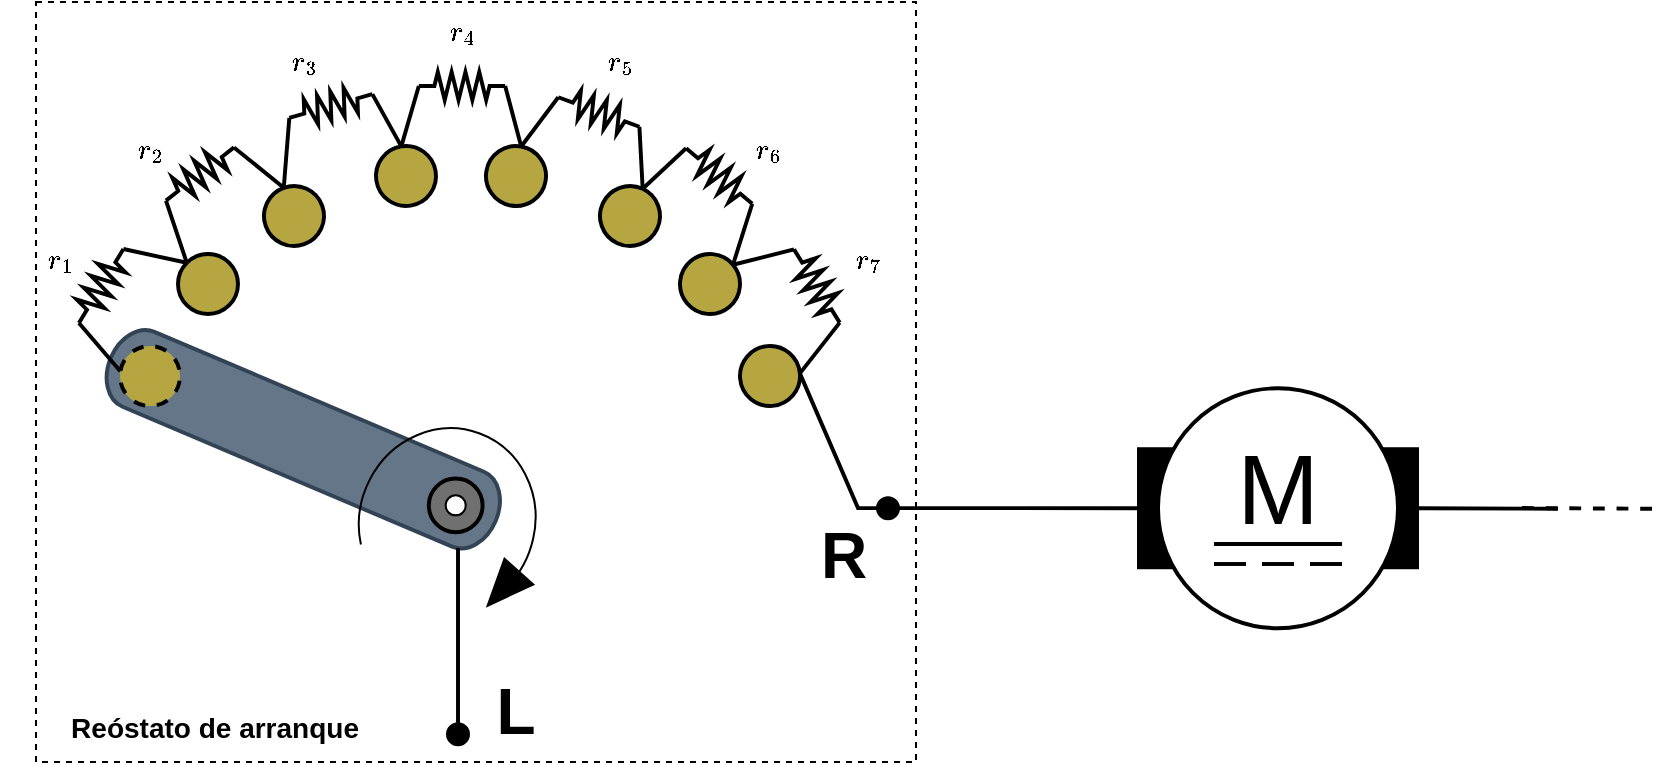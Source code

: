 <mxfile version="27.0.9">
  <diagram name="Page-1" id="MIKwasgMDxJdLBR449PK">
    <mxGraphModel dx="1544" dy="1020" grid="1" gridSize="10" guides="1" tooltips="1" connect="1" arrows="1" fold="1" page="1" pageScale="1" pageWidth="1169" pageHeight="827" math="1" shadow="0">
      <root>
        <mxCell id="0" />
        <mxCell id="1" parent="0" />
        <mxCell id="F97Cwb_G5MunfwHorPPL-83" value="&lt;div&gt;&lt;br&gt;&lt;/div&gt;&lt;div&gt;&lt;br&gt;&lt;/div&gt;&lt;div&gt;&lt;br&gt;&lt;/div&gt;&lt;div&gt;&lt;br&gt;&lt;/div&gt;&lt;div&gt;&lt;br&gt;&lt;/div&gt;&lt;div&gt;&lt;br&gt;&lt;/div&gt;&lt;div&gt;&lt;br&gt;&lt;/div&gt;&lt;div&gt;&lt;br&gt;&lt;/div&gt;&lt;div&gt;&lt;br&gt;&lt;/div&gt;&lt;div&gt;&lt;br&gt;&lt;/div&gt;&lt;div&gt;&lt;br&gt;&lt;/div&gt;&lt;div&gt;&lt;br&gt;&lt;/div&gt;&lt;div&gt;&lt;br&gt;&lt;/div&gt;&lt;div&gt;&lt;br&gt;&lt;/div&gt;&lt;div&gt;&lt;br&gt;&lt;/div&gt;&lt;div&gt;&lt;br&gt;&lt;/div&gt;&lt;div&gt;&lt;br&gt;&lt;/div&gt;&lt;div&gt;&lt;br&gt;&lt;/div&gt;&lt;div&gt;&lt;br&gt;&lt;/div&gt;&lt;div&gt;&lt;br&gt;&lt;/div&gt;&lt;div&gt;&lt;br&gt;&lt;/div&gt;&lt;div&gt;&lt;br&gt;&lt;/div&gt;&lt;div&gt;&lt;br&gt;&lt;/div&gt;&lt;div&gt;&lt;br&gt;&lt;/div&gt;&lt;b&gt;&lt;font style=&quot;font-size: 14px;&quot;&gt;&amp;nbsp; &amp;nbsp; Reóstato de arranque&lt;/font&gt;&lt;/b&gt;" style="rounded=0;whiteSpace=wrap;html=1;align=left;fillStyle=solid;dashed=1;" vertex="1" parent="1">
          <mxGeometry x="199" y="90" width="440" height="380" as="geometry" />
        </mxCell>
        <mxCell id="F97Cwb_G5MunfwHorPPL-46" value="" style="verticalLabelPosition=bottom;outlineConnect=0;align=center;dashed=0;html=1;verticalAlign=top;shape=mxgraph.pid2misc.column;columnType=common;rotation=-67;strokeWidth=1.968;fillColor=#647687;fontColor=#ffffff;strokeColor=#314354;" vertex="1" parent="1">
          <mxGeometry x="312.28" y="204.12" width="40.72" height="209" as="geometry" />
        </mxCell>
        <mxCell id="F97Cwb_G5MunfwHorPPL-1" value="" style="ellipse;whiteSpace=wrap;html=1;aspect=fixed;strokeWidth=1.968;rotation=0;fillColor=#B5A642;" vertex="1" parent="1">
          <mxGeometry x="270" y="216" width="30" height="30" as="geometry" />
        </mxCell>
        <mxCell id="F97Cwb_G5MunfwHorPPL-3" value="" style="ellipse;whiteSpace=wrap;html=1;aspect=fixed;strokeWidth=1.968;rotation=-20;fillColor=#B5A642;" vertex="1" parent="1">
          <mxGeometry x="313" y="182" width="30" height="30" as="geometry" />
        </mxCell>
        <mxCell id="F97Cwb_G5MunfwHorPPL-4" value="" style="ellipse;whiteSpace=wrap;html=1;aspect=fixed;strokeWidth=1.968;rotation=-9;fillColor=#B5A642;" vertex="1" parent="1">
          <mxGeometry x="369" y="162" width="30" height="30" as="geometry" />
        </mxCell>
        <mxCell id="F97Cwb_G5MunfwHorPPL-5" value="" style="ellipse;whiteSpace=wrap;html=1;aspect=fixed;strokeWidth=1.968;rotation=10;fillColor=#B5A642;" vertex="1" parent="1">
          <mxGeometry x="424" y="162" width="30" height="30" as="geometry" />
        </mxCell>
        <mxCell id="F97Cwb_G5MunfwHorPPL-6" value="" style="ellipse;whiteSpace=wrap;html=1;aspect=fixed;strokeWidth=1.968;rotation=25;fillColor=#B5A642;" vertex="1" parent="1">
          <mxGeometry x="481" y="182" width="30" height="30" as="geometry" />
        </mxCell>
        <mxCell id="F97Cwb_G5MunfwHorPPL-7" value="" style="ellipse;whiteSpace=wrap;html=1;aspect=fixed;strokeWidth=1.968;rotation=5;fillColor=#B5A642;" vertex="1" parent="1">
          <mxGeometry x="521" y="216" width="30" height="30" as="geometry" />
        </mxCell>
        <mxCell id="F97Cwb_G5MunfwHorPPL-8" value="" style="ellipse;whiteSpace=wrap;html=1;aspect=fixed;strokeWidth=1.968;dashed=1;rotation=9;fillColor=#B5A642;" vertex="1" parent="1">
          <mxGeometry x="241" y="262" width="30" height="30" as="geometry" />
        </mxCell>
        <mxCell id="F97Cwb_G5MunfwHorPPL-9" value="" style="ellipse;whiteSpace=wrap;html=1;aspect=fixed;strokeWidth=1.968;rotation=-5;fillColor=#B5A642;" vertex="1" parent="1">
          <mxGeometry x="551" y="262" width="30" height="30" as="geometry" />
        </mxCell>
        <mxCell id="F97Cwb_G5MunfwHorPPL-22" style="rounded=0;orthogonalLoop=1;jettySize=auto;html=1;exitX=1;exitY=0.5;exitDx=0;exitDy=0;exitPerimeter=0;entryX=0;entryY=0;entryDx=0;entryDy=0;endArrow=none;startFill=0;strokeWidth=1.968;" edge="1" parent="1" source="F97Cwb_G5MunfwHorPPL-10" target="F97Cwb_G5MunfwHorPPL-1">
          <mxGeometry relative="1" as="geometry" />
        </mxCell>
        <mxCell id="F97Cwb_G5MunfwHorPPL-24" style="rounded=0;orthogonalLoop=1;jettySize=auto;html=1;exitX=0;exitY=0.5;exitDx=0;exitDy=0;exitPerimeter=0;entryX=0;entryY=0.5;entryDx=0;entryDy=0;endArrow=none;startFill=0;strokeWidth=1.968;" edge="1" parent="1" source="F97Cwb_G5MunfwHorPPL-10" target="F97Cwb_G5MunfwHorPPL-8">
          <mxGeometry relative="1" as="geometry" />
        </mxCell>
        <mxCell id="F97Cwb_G5MunfwHorPPL-10" value="" style="pointerEvents=1;verticalLabelPosition=bottom;shadow=0;dashed=0;align=center;html=1;verticalAlign=top;shape=mxgraph.electrical.resistors.resistor_2;rotation=-59;strokeWidth=1.968;" vertex="1" parent="1">
          <mxGeometry x="210" y="225" width="43.17" height="14" as="geometry" />
        </mxCell>
        <mxCell id="F97Cwb_G5MunfwHorPPL-25" style="rounded=0;orthogonalLoop=1;jettySize=auto;html=1;exitX=0;exitY=0.5;exitDx=0;exitDy=0;exitPerimeter=0;entryX=0;entryY=0;entryDx=0;entryDy=0;endArrow=none;startFill=0;strokeWidth=1.968;" edge="1" parent="1" source="F97Cwb_G5MunfwHorPPL-12" target="F97Cwb_G5MunfwHorPPL-1">
          <mxGeometry relative="1" as="geometry" />
        </mxCell>
        <mxCell id="F97Cwb_G5MunfwHorPPL-26" style="rounded=0;orthogonalLoop=1;jettySize=auto;html=1;exitX=1;exitY=0.5;exitDx=0;exitDy=0;exitPerimeter=0;entryX=0.5;entryY=0;entryDx=0;entryDy=0;endArrow=none;startFill=0;strokeWidth=1.968;" edge="1" parent="1" source="F97Cwb_G5MunfwHorPPL-12" target="F97Cwb_G5MunfwHorPPL-3">
          <mxGeometry relative="1" as="geometry" />
        </mxCell>
        <mxCell id="F97Cwb_G5MunfwHorPPL-12" value="" style="pointerEvents=1;verticalLabelPosition=bottom;shadow=0;dashed=0;align=center;html=1;verticalAlign=top;shape=mxgraph.electrical.resistors.resistor_2;rotation=-38;strokeWidth=1.968;" vertex="1" parent="1">
          <mxGeometry x="259.41" y="169" width="43.17" height="14" as="geometry" />
        </mxCell>
        <mxCell id="F97Cwb_G5MunfwHorPPL-27" style="rounded=0;orthogonalLoop=1;jettySize=auto;html=1;exitX=0;exitY=0.5;exitDx=0;exitDy=0;exitPerimeter=0;endArrow=none;startFill=0;strokeWidth=1.968;entryX=0.5;entryY=0;entryDx=0;entryDy=0;" edge="1" parent="1" source="F97Cwb_G5MunfwHorPPL-13" target="F97Cwb_G5MunfwHorPPL-3">
          <mxGeometry relative="1" as="geometry">
            <mxPoint x="326.571" y="182" as="targetPoint" />
          </mxGeometry>
        </mxCell>
        <mxCell id="F97Cwb_G5MunfwHorPPL-28" style="rounded=0;orthogonalLoop=1;jettySize=auto;html=1;exitX=1;exitY=0.5;exitDx=0;exitDy=0;exitPerimeter=0;entryX=0.5;entryY=0;entryDx=0;entryDy=0;endArrow=none;startFill=0;strokeWidth=1.968;" edge="1" parent="1" source="F97Cwb_G5MunfwHorPPL-13" target="F97Cwb_G5MunfwHorPPL-4">
          <mxGeometry relative="1" as="geometry" />
        </mxCell>
        <mxCell id="F97Cwb_G5MunfwHorPPL-13" value="" style="pointerEvents=1;verticalLabelPosition=bottom;shadow=0;dashed=0;align=center;html=1;verticalAlign=top;shape=mxgraph.electrical.resistors.resistor_2;rotation=-16;strokeWidth=1.968;" vertex="1" parent="1">
          <mxGeometry x="324.83" y="135" width="43.17" height="14" as="geometry" />
        </mxCell>
        <mxCell id="F97Cwb_G5MunfwHorPPL-29" style="rounded=0;orthogonalLoop=1;jettySize=auto;html=1;exitX=0;exitY=0.5;exitDx=0;exitDy=0;exitPerimeter=0;entryX=0.5;entryY=0;entryDx=0;entryDy=0;endArrow=none;startFill=0;strokeWidth=1.968;" edge="1" parent="1" source="F97Cwb_G5MunfwHorPPL-14" target="F97Cwb_G5MunfwHorPPL-4">
          <mxGeometry relative="1" as="geometry" />
        </mxCell>
        <mxCell id="F97Cwb_G5MunfwHorPPL-30" style="rounded=0;orthogonalLoop=1;jettySize=auto;html=1;exitX=1;exitY=0.5;exitDx=0;exitDy=0;exitPerimeter=0;entryX=0.5;entryY=0;entryDx=0;entryDy=0;endArrow=none;startFill=0;strokeWidth=1.968;" edge="1" parent="1" source="F97Cwb_G5MunfwHorPPL-14" target="F97Cwb_G5MunfwHorPPL-5">
          <mxGeometry relative="1" as="geometry" />
        </mxCell>
        <mxCell id="F97Cwb_G5MunfwHorPPL-14" value="" style="pointerEvents=1;verticalLabelPosition=bottom;shadow=0;dashed=0;align=center;html=1;verticalAlign=top;shape=mxgraph.electrical.resistors.resistor_2;rotation=0;strokeWidth=1.968;" vertex="1" parent="1">
          <mxGeometry x="390.41" y="125" width="43.17" height="14" as="geometry" />
        </mxCell>
        <mxCell id="F97Cwb_G5MunfwHorPPL-31" style="rounded=0;orthogonalLoop=1;jettySize=auto;html=1;exitX=0;exitY=0.5;exitDx=0;exitDy=0;exitPerimeter=0;entryX=0.5;entryY=0;entryDx=0;entryDy=0;endArrow=none;startFill=0;strokeWidth=1.968;" edge="1" parent="1" source="F97Cwb_G5MunfwHorPPL-15" target="F97Cwb_G5MunfwHorPPL-5">
          <mxGeometry relative="1" as="geometry" />
        </mxCell>
        <mxCell id="F97Cwb_G5MunfwHorPPL-32" style="rounded=0;orthogonalLoop=1;jettySize=auto;html=1;exitX=1;exitY=0.5;exitDx=0;exitDy=0;exitPerimeter=0;entryX=0.5;entryY=0;entryDx=0;entryDy=0;endArrow=none;startFill=0;strokeWidth=1.968;" edge="1" parent="1" source="F97Cwb_G5MunfwHorPPL-15" target="F97Cwb_G5MunfwHorPPL-6">
          <mxGeometry relative="1" as="geometry" />
        </mxCell>
        <mxCell id="F97Cwb_G5MunfwHorPPL-15" value="" style="pointerEvents=1;verticalLabelPosition=bottom;shadow=0;dashed=0;align=center;html=1;verticalAlign=top;shape=mxgraph.electrical.resistors.resistor_2;rotation=20;strokeWidth=1.968;" vertex="1" parent="1">
          <mxGeometry x="458.83" y="138" width="43.17" height="14" as="geometry" />
        </mxCell>
        <mxCell id="F97Cwb_G5MunfwHorPPL-34" style="rounded=0;orthogonalLoop=1;jettySize=auto;html=1;exitX=0;exitY=0.5;exitDx=0;exitDy=0;exitPerimeter=0;entryX=0.5;entryY=0;entryDx=0;entryDy=0;endArrow=none;startFill=0;strokeWidth=1.968;" edge="1" parent="1" source="F97Cwb_G5MunfwHorPPL-16" target="F97Cwb_G5MunfwHorPPL-6">
          <mxGeometry relative="1" as="geometry" />
        </mxCell>
        <mxCell id="F97Cwb_G5MunfwHorPPL-35" style="rounded=0;orthogonalLoop=1;jettySize=auto;html=1;exitX=1;exitY=0.5;exitDx=0;exitDy=0;exitPerimeter=0;entryX=1;entryY=0;entryDx=0;entryDy=0;endArrow=none;startFill=0;strokeWidth=1.968;" edge="1" parent="1" source="F97Cwb_G5MunfwHorPPL-16" target="F97Cwb_G5MunfwHorPPL-7">
          <mxGeometry relative="1" as="geometry" />
        </mxCell>
        <mxCell id="F97Cwb_G5MunfwHorPPL-16" value="" style="pointerEvents=1;verticalLabelPosition=bottom;shadow=0;dashed=0;align=center;html=1;verticalAlign=top;shape=mxgraph.electrical.resistors.resistor_2;rotation=40;strokeWidth=1.968;" vertex="1" parent="1">
          <mxGeometry x="519" y="170" width="43.17" height="14" as="geometry" />
        </mxCell>
        <mxCell id="F97Cwb_G5MunfwHorPPL-36" style="rounded=0;orthogonalLoop=1;jettySize=auto;html=1;exitX=0;exitY=0.5;exitDx=0;exitDy=0;exitPerimeter=0;entryX=1;entryY=0;entryDx=0;entryDy=0;endArrow=none;startFill=0;strokeWidth=1.968;" edge="1" parent="1" source="F97Cwb_G5MunfwHorPPL-17" target="F97Cwb_G5MunfwHorPPL-7">
          <mxGeometry relative="1" as="geometry" />
        </mxCell>
        <mxCell id="F97Cwb_G5MunfwHorPPL-37" style="rounded=0;orthogonalLoop=1;jettySize=auto;html=1;exitX=1;exitY=0.5;exitDx=0;exitDy=0;exitPerimeter=0;entryX=1;entryY=0.5;entryDx=0;entryDy=0;endArrow=none;startFill=0;strokeWidth=1.968;" edge="1" parent="1" source="F97Cwb_G5MunfwHorPPL-17" target="F97Cwb_G5MunfwHorPPL-9">
          <mxGeometry relative="1" as="geometry" />
        </mxCell>
        <mxCell id="F97Cwb_G5MunfwHorPPL-17" value="" style="pointerEvents=1;verticalLabelPosition=bottom;shadow=0;dashed=0;align=center;html=1;verticalAlign=top;shape=mxgraph.electrical.resistors.resistor_2;rotation=58;strokeWidth=1.968;" vertex="1" parent="1">
          <mxGeometry x="567.83" y="225" width="43.17" height="14" as="geometry" />
        </mxCell>
        <mxCell id="F97Cwb_G5MunfwHorPPL-57" value="$$r_1$$" style="text;html=1;align=center;verticalAlign=middle;whiteSpace=wrap;rounded=0;" vertex="1" parent="1">
          <mxGeometry x="181" y="204.12" width="60" height="30" as="geometry" />
        </mxCell>
        <mxCell id="F97Cwb_G5MunfwHorPPL-58" value="$$r_2$$" style="text;html=1;align=center;verticalAlign=middle;whiteSpace=wrap;rounded=0;" vertex="1" parent="1">
          <mxGeometry x="226" y="149" width="60" height="30" as="geometry" />
        </mxCell>
        <mxCell id="F97Cwb_G5MunfwHorPPL-59" value="$$r_3$$" style="text;html=1;align=center;verticalAlign=middle;whiteSpace=wrap;rounded=0;" vertex="1" parent="1">
          <mxGeometry x="302.64" y="105" width="60" height="30" as="geometry" />
        </mxCell>
        <mxCell id="F97Cwb_G5MunfwHorPPL-60" value="$$r_4$$" style="text;html=1;align=center;verticalAlign=middle;whiteSpace=wrap;rounded=0;" vertex="1" parent="1">
          <mxGeometry x="382" y="90" width="60" height="30" as="geometry" />
        </mxCell>
        <mxCell id="F97Cwb_G5MunfwHorPPL-61" value="$$r_5$$" style="text;html=1;align=center;verticalAlign=middle;whiteSpace=wrap;rounded=0;" vertex="1" parent="1">
          <mxGeometry x="461" y="105" width="60" height="30" as="geometry" />
        </mxCell>
        <mxCell id="F97Cwb_G5MunfwHorPPL-62" value="$$r_6$$" style="text;html=1;align=center;verticalAlign=middle;whiteSpace=wrap;rounded=0;" vertex="1" parent="1">
          <mxGeometry x="535" y="149" width="60" height="30" as="geometry" />
        </mxCell>
        <mxCell id="F97Cwb_G5MunfwHorPPL-63" value="$$r_7$$" style="text;html=1;align=center;verticalAlign=middle;whiteSpace=wrap;rounded=0;" vertex="1" parent="1">
          <mxGeometry x="585" y="204.12" width="60" height="30" as="geometry" />
        </mxCell>
        <mxCell id="F97Cwb_G5MunfwHorPPL-48" value="" style="verticalLabelPosition=bottom;shadow=0;dashed=0;align=center;html=1;verticalAlign=top;shape=mxgraph.electrical.rot_mech.verticalLabelPosition=bottom;shadow=0;dashed=0;align=center;fillColor=strokeColor;html=1;verticalAlign=top;strokeWidth=1;shape=mxgraph.electrical.rot_mech.rotation;flipV=1;flipH=0;direction=north;rotation=-70;" vertex="1" parent="1">
          <mxGeometry x="367.15" y="291.68" width="83.41" height="100" as="geometry" />
        </mxCell>
        <mxCell id="F97Cwb_G5MunfwHorPPL-72" value="" style="group;strokeWidth=1.968;" vertex="1" connectable="0" parent="1">
          <mxGeometry x="750" y="283.12" width="140" height="120" as="geometry" />
        </mxCell>
        <mxCell id="F97Cwb_G5MunfwHorPPL-66" value="" style="rounded=0;whiteSpace=wrap;html=1;fillColor=#000000;" vertex="1" parent="F97Cwb_G5MunfwHorPPL-72">
          <mxGeometry y="30" width="140" height="60" as="geometry" />
        </mxCell>
        <mxCell id="F97Cwb_G5MunfwHorPPL-65" value="&lt;font style=&quot;font-size: 49px;&quot;&gt;M&lt;/font&gt;&lt;div&gt;&lt;sup&gt;&lt;font style=&quot;&quot;&gt;&lt;br&gt;&lt;/font&gt;&lt;/sup&gt;&lt;/div&gt;" style="ellipse;whiteSpace=wrap;html=1;aspect=fixed;strokeWidth=1.968;" vertex="1" parent="F97Cwb_G5MunfwHorPPL-72">
          <mxGeometry x="10" width="120" height="120" as="geometry" />
        </mxCell>
        <mxCell id="F97Cwb_G5MunfwHorPPL-71" value="" style="group" vertex="1" connectable="0" parent="F97Cwb_G5MunfwHorPPL-72">
          <mxGeometry x="38" y="77.88" width="64" height="10" as="geometry" />
        </mxCell>
        <mxCell id="F97Cwb_G5MunfwHorPPL-67" value="" style="endArrow=none;html=1;rounded=0;strokeWidth=1.968;" edge="1" parent="F97Cwb_G5MunfwHorPPL-71">
          <mxGeometry width="50" height="50" relative="1" as="geometry">
            <mxPoint as="sourcePoint" />
            <mxPoint x="64" as="targetPoint" />
          </mxGeometry>
        </mxCell>
        <mxCell id="F97Cwb_G5MunfwHorPPL-68" value="" style="endArrow=none;html=1;rounded=0;strokeWidth=1.968;" edge="1" parent="F97Cwb_G5MunfwHorPPL-71">
          <mxGeometry width="50" height="50" relative="1" as="geometry">
            <mxPoint y="10" as="sourcePoint" />
            <mxPoint x="16" y="10" as="targetPoint" />
          </mxGeometry>
        </mxCell>
        <mxCell id="F97Cwb_G5MunfwHorPPL-69" value="" style="endArrow=none;html=1;rounded=0;strokeWidth=1.968;" edge="1" parent="F97Cwb_G5MunfwHorPPL-71">
          <mxGeometry width="50" height="50" relative="1" as="geometry">
            <mxPoint x="24" y="10" as="sourcePoint" />
            <mxPoint x="40" y="10" as="targetPoint" />
          </mxGeometry>
        </mxCell>
        <mxCell id="F97Cwb_G5MunfwHorPPL-70" value="" style="endArrow=none;html=1;rounded=0;strokeWidth=1.968;" edge="1" parent="F97Cwb_G5MunfwHorPPL-71">
          <mxGeometry width="50" height="50" relative="1" as="geometry">
            <mxPoint x="48" y="10" as="sourcePoint" />
            <mxPoint x="64" y="10" as="targetPoint" />
          </mxGeometry>
        </mxCell>
        <mxCell id="F97Cwb_G5MunfwHorPPL-73" style="rounded=0;orthogonalLoop=1;jettySize=auto;html=1;entryX=1;entryY=0.5;entryDx=0;entryDy=0;exitX=0;exitY=0.5;exitDx=0;exitDy=0;endArrow=none;startFill=0;strokeWidth=1.968;" edge="1" parent="1" source="F97Cwb_G5MunfwHorPPL-66" target="F97Cwb_G5MunfwHorPPL-9">
          <mxGeometry relative="1" as="geometry">
            <Array as="points">
              <mxPoint x="610" y="343" />
            </Array>
          </mxGeometry>
        </mxCell>
        <mxCell id="F97Cwb_G5MunfwHorPPL-74" value="" style="ellipse;whiteSpace=wrap;html=1;aspect=fixed;strokeWidth=1.968;fillColor=#000000;" vertex="1" parent="1">
          <mxGeometry x="620" y="338.12" width="10" height="10" as="geometry" />
        </mxCell>
        <mxCell id="F97Cwb_G5MunfwHorPPL-77" style="rounded=0;orthogonalLoop=1;jettySize=auto;html=1;exitX=0;exitY=0.645;exitDx=0;exitDy=0;exitPerimeter=0;entryX=1;entryY=0.5;entryDx=0;entryDy=0;endArrow=none;startFill=0;strokeWidth=1.968;" edge="1" parent="1" target="F97Cwb_G5MunfwHorPPL-66">
          <mxGeometry relative="1" as="geometry">
            <mxPoint x="960" y="343.37" as="sourcePoint" />
          </mxGeometry>
        </mxCell>
        <mxCell id="F97Cwb_G5MunfwHorPPL-79" style="rounded=0;orthogonalLoop=1;jettySize=auto;html=1;exitX=0;exitY=0.645;exitDx=0;exitDy=0;exitPerimeter=0;entryX=1;entryY=0.5;entryDx=0;entryDy=0;endArrow=none;startFill=0;strokeWidth=1.968;dashed=1;" edge="1" parent="1">
          <mxGeometry relative="1" as="geometry">
            <mxPoint x="1007" y="343.37" as="sourcePoint" />
            <mxPoint x="937" y="343" as="targetPoint" />
          </mxGeometry>
        </mxCell>
        <mxCell id="F97Cwb_G5MunfwHorPPL-80" value="" style="endArrow=none;html=1;rounded=0;strokeWidth=1.968;" edge="1" parent="1">
          <mxGeometry width="50" height="50" relative="1" as="geometry">
            <mxPoint x="410" y="363" as="sourcePoint" />
            <mxPoint x="410" y="460" as="targetPoint" />
          </mxGeometry>
        </mxCell>
        <mxCell id="F97Cwb_G5MunfwHorPPL-81" value="" style="ellipse;whiteSpace=wrap;html=1;aspect=fixed;strokeWidth=1.968;fillColor=#000000;" vertex="1" parent="1">
          <mxGeometry x="405" y="451.12" width="10" height="10" as="geometry" />
        </mxCell>
        <mxCell id="F97Cwb_G5MunfwHorPPL-89" value="" style="group" vertex="1" connectable="0" parent="1">
          <mxGeometry x="395.41" y="328.24" width="26.88" height="26.88" as="geometry" />
        </mxCell>
        <mxCell id="F97Cwb_G5MunfwHorPPL-86" value="" style="ellipse;whiteSpace=wrap;html=1;aspect=fixed;strokeWidth=1.968;fillColor=#707070;" vertex="1" parent="F97Cwb_G5MunfwHorPPL-89">
          <mxGeometry width="26.88" height="26.88" as="geometry" />
        </mxCell>
        <mxCell id="F97Cwb_G5MunfwHorPPL-49" value="" style="ellipse;whiteSpace=wrap;html=1;aspect=fixed;" vertex="1" parent="F97Cwb_G5MunfwHorPPL-89">
          <mxGeometry x="8.44" y="8.44" width="10" height="10" as="geometry" />
        </mxCell>
        <mxCell id="F97Cwb_G5MunfwHorPPL-92" value="&lt;b&gt;&lt;font style=&quot;font-size: 32px;&quot;&gt;L&lt;/font&gt;&lt;/b&gt;" style="text;html=1;align=center;verticalAlign=middle;whiteSpace=wrap;rounded=0;" vertex="1" parent="1">
          <mxGeometry x="404" y="420" width="70" height="50" as="geometry" />
        </mxCell>
        <mxCell id="F97Cwb_G5MunfwHorPPL-93" value="&lt;b&gt;&lt;font style=&quot;font-size: 32px;&quot;&gt;R&lt;/font&gt;&lt;/b&gt;" style="text;html=1;align=center;verticalAlign=middle;whiteSpace=wrap;rounded=0;" vertex="1" parent="1">
          <mxGeometry x="567.83" y="341.68" width="70" height="50" as="geometry" />
        </mxCell>
      </root>
    </mxGraphModel>
  </diagram>
</mxfile>
